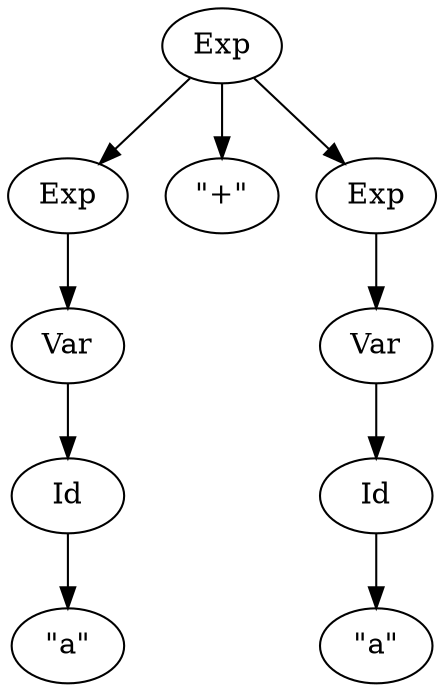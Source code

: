 digraph Term {
  a_0 [ label = "Exp" ] ;
  a_0 -> c_0 ;
  a_0 -> d_0 ;
  a_0 -> f_0 ;
  c_0 [ label = "Exp" ] ;
  c_0 -> g_0 ;
  g_0 [ label = "Var" ] ;
  g_0 -> i_0 ;
  i_0 [ label = "Id" ] ;
  i_0 -> j_0 ;
  j_0 [ label = "\"a\"" ] ;
  d_0 [ label = "\"+\"" ] ;
  f_0 [ label = "Exp" ] ;
  f_0 -> l_0 ;
  l_0 [ label = "Var" ] ;
  l_0 -> n_0 ;
  n_0 [ label = "Id" ] ;
  n_0 -> o_0 ;
  o_0 [ label = "\"a\"" ] ;
}
